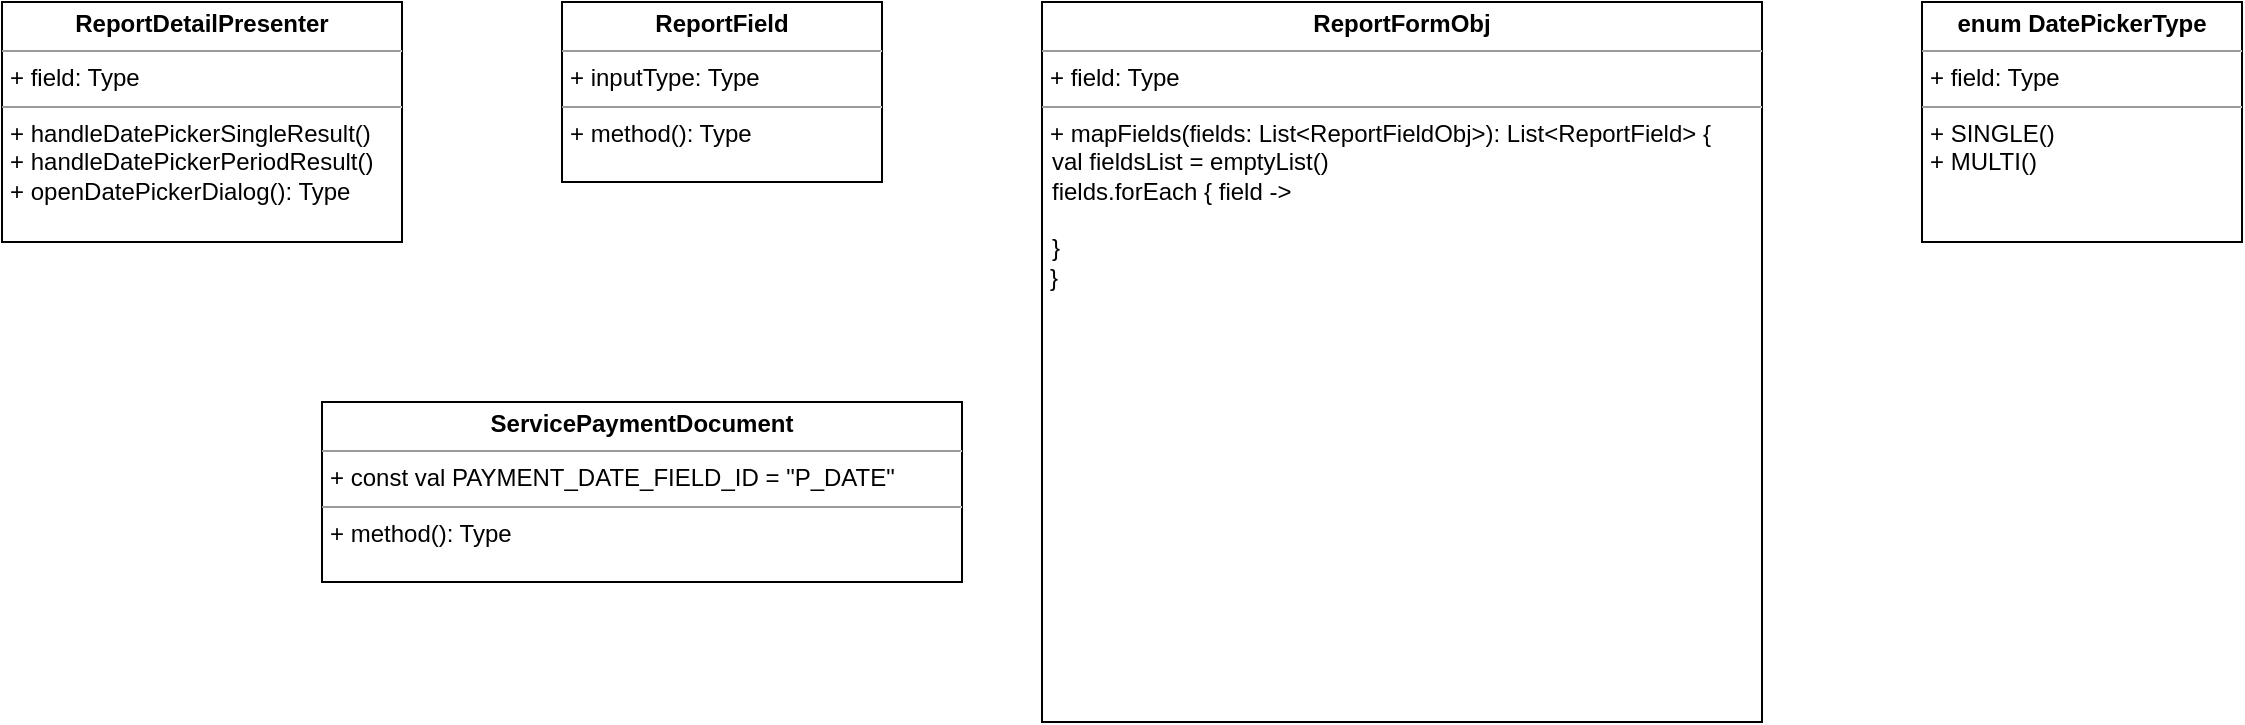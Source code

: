 <mxfile version="15.9.1" type="github">
  <diagram id="mPTwxamNYSwPW7kSz7A5" name="Page-1">
    <mxGraphModel dx="677" dy="368" grid="1" gridSize="10" guides="1" tooltips="1" connect="1" arrows="1" fold="1" page="1" pageScale="1" pageWidth="850" pageHeight="1100" math="0" shadow="0">
      <root>
        <mxCell id="0" />
        <mxCell id="1" parent="0" />
        <mxCell id="raneWIdsYM0xi1XRnZLK-1" value="&lt;p style=&quot;margin: 0px ; margin-top: 4px ; text-align: center&quot;&gt;&lt;b&gt;ReportDetailPresenter&lt;/b&gt;&lt;/p&gt;&lt;hr size=&quot;1&quot;&gt;&lt;p style=&quot;margin: 0px ; margin-left: 4px&quot;&gt;+ field: Type&lt;/p&gt;&lt;hr size=&quot;1&quot;&gt;&lt;p style=&quot;margin: 0px ; margin-left: 4px&quot;&gt;+ handleDatePickerSingleResult()&lt;/p&gt;&lt;p style=&quot;margin: 0px ; margin-left: 4px&quot;&gt;+ handleDatePickerPeriodResult()&lt;br&gt;&lt;/p&gt;&lt;p style=&quot;margin: 0px ; margin-left: 4px&quot;&gt;+ openDatePickerDialog(): Type&lt;/p&gt;" style="verticalAlign=top;align=left;overflow=fill;fontSize=12;fontFamily=Helvetica;html=1;" parent="1" vertex="1">
          <mxGeometry x="80" y="80" width="200" height="120" as="geometry" />
        </mxCell>
        <mxCell id="Rn3kvG91TFD1d-agJmLW-1" value="&lt;p style=&quot;margin: 0px ; margin-top: 4px ; text-align: center&quot;&gt;&lt;b&gt;ReportField&lt;/b&gt;&lt;/p&gt;&lt;hr size=&quot;1&quot;&gt;&lt;p style=&quot;margin: 0px ; margin-left: 4px&quot;&gt;+ inputType: Type&lt;/p&gt;&lt;hr size=&quot;1&quot;&gt;&lt;p style=&quot;margin: 0px ; margin-left: 4px&quot;&gt;+ method(): Type&lt;/p&gt;" style="verticalAlign=top;align=left;overflow=fill;fontSize=12;fontFamily=Helvetica;html=1;" vertex="1" parent="1">
          <mxGeometry x="360" y="80" width="160" height="90" as="geometry" />
        </mxCell>
        <mxCell id="Rn3kvG91TFD1d-agJmLW-2" value="&lt;p style=&quot;margin: 0px ; margin-top: 4px ; text-align: center&quot;&gt;&lt;b&gt;ReportFormObj&lt;/b&gt;&lt;/p&gt;&lt;hr size=&quot;1&quot;&gt;&lt;p style=&quot;margin: 0px ; margin-left: 4px&quot;&gt;+ field: Type&lt;/p&gt;&lt;hr size=&quot;1&quot;&gt;&lt;p style=&quot;margin: 0px ; margin-left: 4px&quot;&gt;+ mapFields(fields: List&amp;lt;ReportFieldObj&amp;gt;): List&amp;lt;ReportField&amp;gt; {&lt;/p&gt;&lt;p style=&quot;margin: 0px ; margin-left: 4px&quot;&gt;``val fieldsList = emptyList()&lt;br&gt;&lt;/p&gt;&lt;p style=&quot;margin: 0px ; margin-left: 4px&quot;&gt;``fields.forEach { field -&amp;gt;&lt;br&gt;&lt;/p&gt;&lt;p style=&quot;margin: 0px ; margin-left: 4px&quot;&gt;````&lt;br&gt;&lt;/p&gt;&lt;p style=&quot;margin: 0px ; margin-left: 4px&quot;&gt;``}&lt;br&gt;&lt;/p&gt;&lt;p style=&quot;margin: 0px ; margin-left: 4px&quot;&gt;}&lt;br&gt;&lt;/p&gt;" style="verticalAlign=top;align=left;overflow=fill;fontSize=12;fontFamily=Helvetica;html=1;" vertex="1" parent="1">
          <mxGeometry x="600" y="80" width="360" height="360" as="geometry" />
        </mxCell>
        <mxCell id="Rn3kvG91TFD1d-agJmLW-3" value="&lt;p style=&quot;margin: 0px ; margin-top: 4px ; text-align: center&quot;&gt;&lt;b&gt;enum DatePickerType&lt;br&gt;&lt;/b&gt;&lt;/p&gt;&lt;hr size=&quot;1&quot;&gt;&lt;p style=&quot;margin: 0px ; margin-left: 4px&quot;&gt;+ field: Type&lt;/p&gt;&lt;hr size=&quot;1&quot;&gt;&lt;p style=&quot;margin: 0px ; margin-left: 4px&quot;&gt;+ SINGLE()&lt;/p&gt;&lt;p style=&quot;margin: 0px ; margin-left: 4px&quot;&gt;+ MULTI()&lt;br&gt;&lt;/p&gt;" style="verticalAlign=top;align=left;overflow=fill;fontSize=12;fontFamily=Helvetica;html=1;" vertex="1" parent="1">
          <mxGeometry x="1040" y="80" width="160" height="120" as="geometry" />
        </mxCell>
        <mxCell id="Rn3kvG91TFD1d-agJmLW-4" value="&lt;p style=&quot;margin: 0px ; margin-top: 4px ; text-align: center&quot;&gt;&lt;b&gt;ServicePaymentDocument&lt;/b&gt;&lt;/p&gt;&lt;hr size=&quot;1&quot;&gt;&lt;p style=&quot;margin: 0px ; margin-left: 4px&quot;&gt;+ const val PAYMENT_DATE_FIELD_ID = &quot;P_DATE&quot;&lt;/p&gt;&lt;hr size=&quot;1&quot;&gt;&lt;p style=&quot;margin: 0px ; margin-left: 4px&quot;&gt;+ method(): Type&lt;/p&gt;" style="verticalAlign=top;align=left;overflow=fill;fontSize=12;fontFamily=Helvetica;html=1;" vertex="1" parent="1">
          <mxGeometry x="240" y="280" width="320" height="90" as="geometry" />
        </mxCell>
      </root>
    </mxGraphModel>
  </diagram>
</mxfile>
